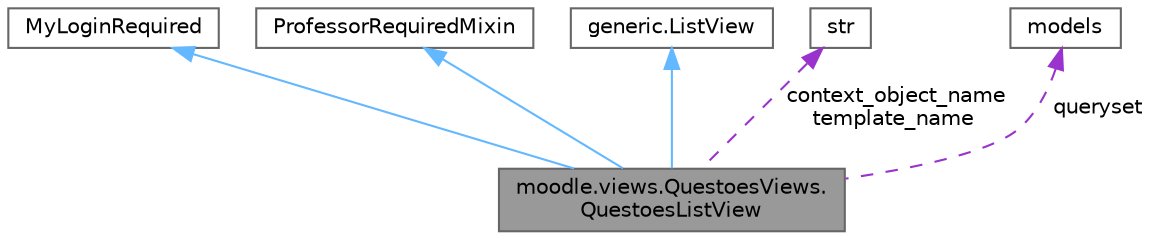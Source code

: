 digraph "moodle.views.QuestoesViews.QuestoesListView"
{
 // INTERACTIVE_SVG=YES
 // LATEX_PDF_SIZE
  bgcolor="transparent";
  edge [fontname=Helvetica,fontsize=10,labelfontname=Helvetica,labelfontsize=10];
  node [fontname=Helvetica,fontsize=10,shape=box,height=0.2,width=0.4];
  Node1 [label="moodle.views.QuestoesViews.\lQuestoesListView",height=0.2,width=0.4,color="gray40", fillcolor="grey60", style="filled", fontcolor="black",tooltip=" "];
  Node2 -> Node1 [dir="back",color="steelblue1",style="solid"];
  Node2 [label="MyLoginRequired",height=0.2,width=0.4,color="gray40", fillcolor="white", style="filled",tooltip=" "];
  Node3 -> Node1 [dir="back",color="steelblue1",style="solid"];
  Node3 [label="ProfessorRequiredMixin",height=0.2,width=0.4,color="gray40", fillcolor="white", style="filled",tooltip=" "];
  Node4 -> Node1 [dir="back",color="steelblue1",style="solid"];
  Node4 [label="generic.ListView",height=0.2,width=0.4,color="gray40", fillcolor="white", style="filled",tooltip=" "];
  Node5 -> Node1 [dir="back",color="darkorchid3",style="dashed",label=" context_object_name\ntemplate_name" ];
  Node5 [label="str",height=0.2,width=0.4,color="gray40", fillcolor="white", style="filled",tooltip=" "];
  Node6 -> Node1 [dir="back",color="darkorchid3",style="dashed",label=" queryset" ];
  Node6 [label="models",height=0.2,width=0.4,color="gray40", fillcolor="white", style="filled",tooltip=" "];
}
